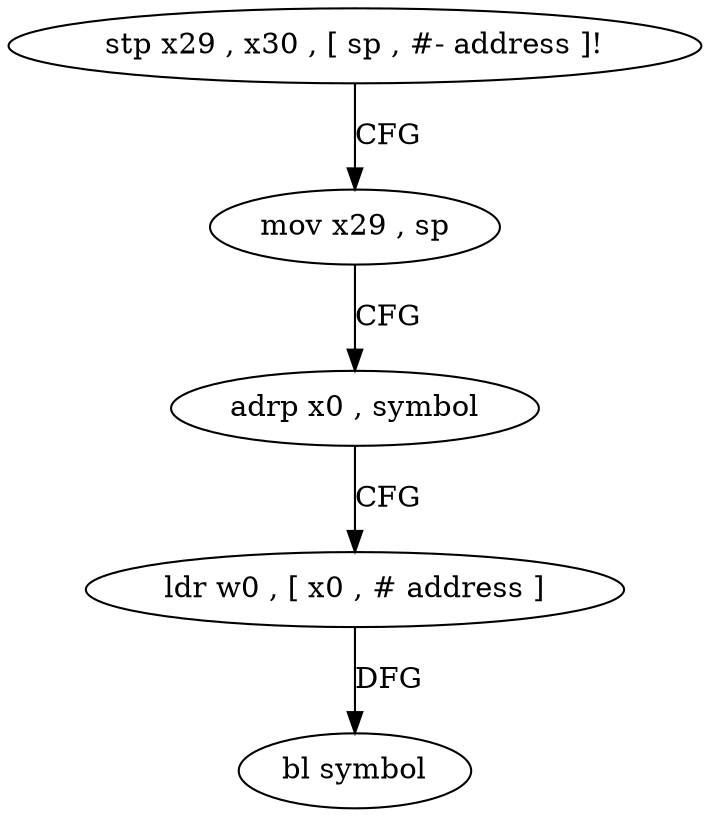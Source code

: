 digraph "func" {
"4392792" [label = "stp x29 , x30 , [ sp , #- address ]!" ]
"4392796" [label = "mov x29 , sp" ]
"4392800" [label = "adrp x0 , symbol" ]
"4392804" [label = "ldr w0 , [ x0 , # address ]" ]
"4392808" [label = "bl symbol" ]
"4392792" -> "4392796" [ label = "CFG" ]
"4392796" -> "4392800" [ label = "CFG" ]
"4392800" -> "4392804" [ label = "CFG" ]
"4392804" -> "4392808" [ label = "DFG" ]
}
